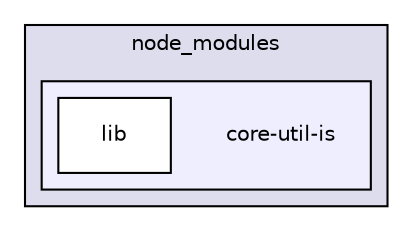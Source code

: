 digraph "gulp-src/node_modules/gulp-concat/node_modules/gulp-util/node_modules/through2/node_modules/readable-stream/node_modules/core-util-is" {
  compound=true
  node [ fontsize="10", fontname="Helvetica"];
  edge [ labelfontsize="10", labelfontname="Helvetica"];
  subgraph clusterdir_6fee93fef6ccdabfbdb3ba1e2d7aa17f {
    graph [ bgcolor="#ddddee", pencolor="black", label="node_modules" fontname="Helvetica", fontsize="10", URL="dir_6fee93fef6ccdabfbdb3ba1e2d7aa17f.html"]
  subgraph clusterdir_06f82dda2239f5499160f2ee24ff7b85 {
    graph [ bgcolor="#eeeeff", pencolor="black", label="" URL="dir_06f82dda2239f5499160f2ee24ff7b85.html"];
    dir_06f82dda2239f5499160f2ee24ff7b85 [shape=plaintext label="core-util-is"];
    dir_8a88a0424c4b1b1e1f82d354b051f6f7 [shape=box label="lib" color="black" fillcolor="white" style="filled" URL="dir_8a88a0424c4b1b1e1f82d354b051f6f7.html"];
  }
  }
}

